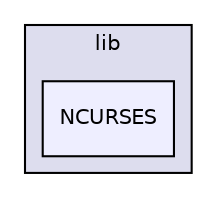 digraph "lib/NCURSES" {
  compound=true
  node [ fontsize="10", fontname="Helvetica"];
  edge [ labelfontsize="10", labelfontname="Helvetica"];
  subgraph clusterdir_97aefd0d527b934f1d99a682da8fe6a9 {
    graph [ bgcolor="#ddddee", pencolor="black", label="lib" fontname="Helvetica", fontsize="10", URL="dir_97aefd0d527b934f1d99a682da8fe6a9.html"]
  dir_9579eb7a80bd13f48fc74ffd86f7223b [shape=box, label="NCURSES", style="filled", fillcolor="#eeeeff", pencolor="black", URL="dir_9579eb7a80bd13f48fc74ffd86f7223b.html"];
  }
}
